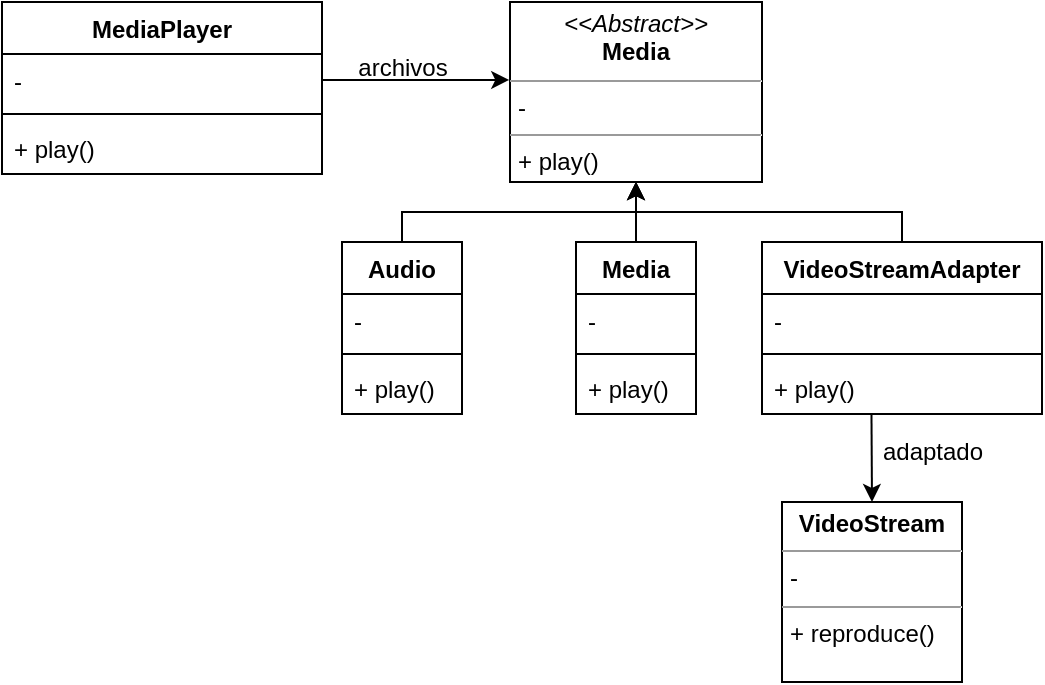 <mxfile version="21.7.5" type="device">
  <diagram name="Page-1" id="sQHGHWiicakNIIWObKTy">
    <mxGraphModel dx="754" dy="376" grid="1" gridSize="10" guides="1" tooltips="1" connect="1" arrows="1" fold="1" page="1" pageScale="1" pageWidth="827" pageHeight="1169" math="0" shadow="0">
      <root>
        <mxCell id="0" />
        <mxCell id="1" parent="0" />
        <mxCell id="L0vzk5gWb8W4wOG7v92n-1" value="MediaPlayer" style="swimlane;fontStyle=1;align=center;verticalAlign=top;childLayout=stackLayout;horizontal=1;startSize=26;horizontalStack=0;resizeParent=1;resizeParentMax=0;resizeLast=0;collapsible=1;marginBottom=0;whiteSpace=wrap;html=1;" vertex="1" parent="1">
          <mxGeometry x="80" y="360" width="160" height="86" as="geometry" />
        </mxCell>
        <mxCell id="L0vzk5gWb8W4wOG7v92n-2" value="-" style="text;strokeColor=none;fillColor=none;align=left;verticalAlign=top;spacingLeft=4;spacingRight=4;overflow=hidden;rotatable=0;points=[[0,0.5],[1,0.5]];portConstraint=eastwest;whiteSpace=wrap;html=1;" vertex="1" parent="L0vzk5gWb8W4wOG7v92n-1">
          <mxGeometry y="26" width="160" height="26" as="geometry" />
        </mxCell>
        <mxCell id="L0vzk5gWb8W4wOG7v92n-3" value="" style="line;strokeWidth=1;fillColor=none;align=left;verticalAlign=middle;spacingTop=-1;spacingLeft=3;spacingRight=3;rotatable=0;labelPosition=right;points=[];portConstraint=eastwest;strokeColor=inherit;" vertex="1" parent="L0vzk5gWb8W4wOG7v92n-1">
          <mxGeometry y="52" width="160" height="8" as="geometry" />
        </mxCell>
        <mxCell id="L0vzk5gWb8W4wOG7v92n-4" value="+ play()" style="text;strokeColor=none;fillColor=none;align=left;verticalAlign=top;spacingLeft=4;spacingRight=4;overflow=hidden;rotatable=0;points=[[0,0.5],[1,0.5]];portConstraint=eastwest;whiteSpace=wrap;html=1;" vertex="1" parent="L0vzk5gWb8W4wOG7v92n-1">
          <mxGeometry y="60" width="160" height="26" as="geometry" />
        </mxCell>
        <mxCell id="L0vzk5gWb8W4wOG7v92n-9" value="Audio" style="swimlane;fontStyle=1;align=center;verticalAlign=top;childLayout=stackLayout;horizontal=1;startSize=26;horizontalStack=0;resizeParent=1;resizeParentMax=0;resizeLast=0;collapsible=1;marginBottom=0;whiteSpace=wrap;html=1;" vertex="1" parent="1">
          <mxGeometry x="250" y="480" width="60" height="86" as="geometry" />
        </mxCell>
        <mxCell id="L0vzk5gWb8W4wOG7v92n-10" value="-" style="text;strokeColor=none;fillColor=none;align=left;verticalAlign=top;spacingLeft=4;spacingRight=4;overflow=hidden;rotatable=0;points=[[0,0.5],[1,0.5]];portConstraint=eastwest;whiteSpace=wrap;html=1;" vertex="1" parent="L0vzk5gWb8W4wOG7v92n-9">
          <mxGeometry y="26" width="60" height="26" as="geometry" />
        </mxCell>
        <mxCell id="L0vzk5gWb8W4wOG7v92n-11" value="" style="line;strokeWidth=1;fillColor=none;align=left;verticalAlign=middle;spacingTop=-1;spacingLeft=3;spacingRight=3;rotatable=0;labelPosition=right;points=[];portConstraint=eastwest;strokeColor=inherit;" vertex="1" parent="L0vzk5gWb8W4wOG7v92n-9">
          <mxGeometry y="52" width="60" height="8" as="geometry" />
        </mxCell>
        <mxCell id="L0vzk5gWb8W4wOG7v92n-12" value="+ play()" style="text;strokeColor=none;fillColor=none;align=left;verticalAlign=top;spacingLeft=4;spacingRight=4;overflow=hidden;rotatable=0;points=[[0,0.5],[1,0.5]];portConstraint=eastwest;whiteSpace=wrap;html=1;" vertex="1" parent="L0vzk5gWb8W4wOG7v92n-9">
          <mxGeometry y="60" width="60" height="26" as="geometry" />
        </mxCell>
        <mxCell id="L0vzk5gWb8W4wOG7v92n-13" value="Media" style="swimlane;fontStyle=1;align=center;verticalAlign=top;childLayout=stackLayout;horizontal=1;startSize=26;horizontalStack=0;resizeParent=1;resizeParentMax=0;resizeLast=0;collapsible=1;marginBottom=0;whiteSpace=wrap;html=1;" vertex="1" parent="1">
          <mxGeometry x="367" y="480" width="60" height="86" as="geometry" />
        </mxCell>
        <mxCell id="L0vzk5gWb8W4wOG7v92n-14" value="-" style="text;strokeColor=none;fillColor=none;align=left;verticalAlign=top;spacingLeft=4;spacingRight=4;overflow=hidden;rotatable=0;points=[[0,0.5],[1,0.5]];portConstraint=eastwest;whiteSpace=wrap;html=1;" vertex="1" parent="L0vzk5gWb8W4wOG7v92n-13">
          <mxGeometry y="26" width="60" height="26" as="geometry" />
        </mxCell>
        <mxCell id="L0vzk5gWb8W4wOG7v92n-15" value="" style="line;strokeWidth=1;fillColor=none;align=left;verticalAlign=middle;spacingTop=-1;spacingLeft=3;spacingRight=3;rotatable=0;labelPosition=right;points=[];portConstraint=eastwest;strokeColor=inherit;" vertex="1" parent="L0vzk5gWb8W4wOG7v92n-13">
          <mxGeometry y="52" width="60" height="8" as="geometry" />
        </mxCell>
        <mxCell id="L0vzk5gWb8W4wOG7v92n-16" value="+ play()" style="text;strokeColor=none;fillColor=none;align=left;verticalAlign=top;spacingLeft=4;spacingRight=4;overflow=hidden;rotatable=0;points=[[0,0.5],[1,0.5]];portConstraint=eastwest;whiteSpace=wrap;html=1;" vertex="1" parent="L0vzk5gWb8W4wOG7v92n-13">
          <mxGeometry y="60" width="60" height="26" as="geometry" />
        </mxCell>
        <mxCell id="L0vzk5gWb8W4wOG7v92n-17" value="&lt;p style=&quot;margin:0px;margin-top:4px;text-align:center;&quot;&gt;&lt;i&gt;&amp;lt;&amp;lt;Abstract&amp;gt;&amp;gt;&lt;/i&gt;&lt;br&gt;&lt;b&gt;Media&lt;/b&gt;&lt;/p&gt;&lt;hr size=&quot;1&quot;&gt;&lt;p style=&quot;margin:0px;margin-left:4px;&quot;&gt;-&lt;/p&gt;&lt;hr size=&quot;1&quot;&gt;&lt;p style=&quot;margin:0px;margin-left:4px;&quot;&gt;+ play()&lt;br&gt;&lt;/p&gt;" style="verticalAlign=top;align=left;overflow=fill;fontSize=12;fontFamily=Helvetica;html=1;whiteSpace=wrap;" vertex="1" parent="1">
          <mxGeometry x="334" y="360" width="126" height="90" as="geometry" />
        </mxCell>
        <mxCell id="L0vzk5gWb8W4wOG7v92n-18" value="&lt;p style=&quot;margin:0px;margin-top:4px;text-align:center;&quot;&gt;&lt;b&gt;VideoStream&lt;/b&gt;&lt;/p&gt;&lt;hr size=&quot;1&quot;&gt;&lt;p style=&quot;margin:0px;margin-left:4px;&quot;&gt;-&lt;/p&gt;&lt;hr size=&quot;1&quot;&gt;&lt;p style=&quot;margin:0px;margin-left:4px;&quot;&gt;+ reproduce()&lt;/p&gt;" style="verticalAlign=top;align=left;overflow=fill;fontSize=12;fontFamily=Helvetica;html=1;whiteSpace=wrap;" vertex="1" parent="1">
          <mxGeometry x="470" y="610" width="90" height="90" as="geometry" />
        </mxCell>
        <mxCell id="L0vzk5gWb8W4wOG7v92n-20" value="VideoStreamAdapter" style="swimlane;fontStyle=1;align=center;verticalAlign=top;childLayout=stackLayout;horizontal=1;startSize=26;horizontalStack=0;resizeParent=1;resizeParentMax=0;resizeLast=0;collapsible=1;marginBottom=0;whiteSpace=wrap;html=1;" vertex="1" parent="1">
          <mxGeometry x="460" y="480" width="140" height="86" as="geometry" />
        </mxCell>
        <mxCell id="L0vzk5gWb8W4wOG7v92n-21" value="-" style="text;strokeColor=none;fillColor=none;align=left;verticalAlign=top;spacingLeft=4;spacingRight=4;overflow=hidden;rotatable=0;points=[[0,0.5],[1,0.5]];portConstraint=eastwest;whiteSpace=wrap;html=1;" vertex="1" parent="L0vzk5gWb8W4wOG7v92n-20">
          <mxGeometry y="26" width="140" height="26" as="geometry" />
        </mxCell>
        <mxCell id="L0vzk5gWb8W4wOG7v92n-22" value="" style="line;strokeWidth=1;fillColor=none;align=left;verticalAlign=middle;spacingTop=-1;spacingLeft=3;spacingRight=3;rotatable=0;labelPosition=right;points=[];portConstraint=eastwest;strokeColor=inherit;" vertex="1" parent="L0vzk5gWb8W4wOG7v92n-20">
          <mxGeometry y="52" width="140" height="8" as="geometry" />
        </mxCell>
        <mxCell id="L0vzk5gWb8W4wOG7v92n-23" value="+ play()" style="text;strokeColor=none;fillColor=none;align=left;verticalAlign=top;spacingLeft=4;spacingRight=4;overflow=hidden;rotatable=0;points=[[0,0.5],[1,0.5]];portConstraint=eastwest;whiteSpace=wrap;html=1;" vertex="1" parent="L0vzk5gWb8W4wOG7v92n-20">
          <mxGeometry y="60" width="140" height="26" as="geometry" />
        </mxCell>
        <mxCell id="L0vzk5gWb8W4wOG7v92n-24" value="" style="endArrow=classic;html=1;rounded=0;exitX=0.5;exitY=0;exitDx=0;exitDy=0;entryX=0.5;entryY=1;entryDx=0;entryDy=0;edgeStyle=orthogonalEdgeStyle;" edge="1" parent="1" source="L0vzk5gWb8W4wOG7v92n-9" target="L0vzk5gWb8W4wOG7v92n-17">
          <mxGeometry width="50" height="50" relative="1" as="geometry">
            <mxPoint x="750" y="520" as="sourcePoint" />
            <mxPoint x="800" y="470" as="targetPoint" />
          </mxGeometry>
        </mxCell>
        <mxCell id="L0vzk5gWb8W4wOG7v92n-25" value="" style="endArrow=classic;html=1;rounded=0;entryX=0.5;entryY=1;entryDx=0;entryDy=0;exitX=0.5;exitY=0;exitDx=0;exitDy=0;" edge="1" parent="1" source="L0vzk5gWb8W4wOG7v92n-13" target="L0vzk5gWb8W4wOG7v92n-17">
          <mxGeometry width="50" height="50" relative="1" as="geometry">
            <mxPoint x="470" y="540" as="sourcePoint" />
            <mxPoint x="520" y="490" as="targetPoint" />
          </mxGeometry>
        </mxCell>
        <mxCell id="L0vzk5gWb8W4wOG7v92n-26" value="" style="endArrow=classic;html=1;rounded=0;entryX=0.5;entryY=1;entryDx=0;entryDy=0;exitX=0.5;exitY=0;exitDx=0;exitDy=0;edgeStyle=orthogonalEdgeStyle;" edge="1" parent="1" source="L0vzk5gWb8W4wOG7v92n-20" target="L0vzk5gWb8W4wOG7v92n-17">
          <mxGeometry width="50" height="50" relative="1" as="geometry">
            <mxPoint x="440" y="490" as="sourcePoint" />
            <mxPoint x="440" y="458" as="targetPoint" />
          </mxGeometry>
        </mxCell>
        <mxCell id="L0vzk5gWb8W4wOG7v92n-27" value="" style="endArrow=classic;html=1;rounded=0;entryX=0.5;entryY=0;entryDx=0;entryDy=0;exitX=0.391;exitY=1.004;exitDx=0;exitDy=0;exitPerimeter=0;" edge="1" parent="1" source="L0vzk5gWb8W4wOG7v92n-23" target="L0vzk5gWb8W4wOG7v92n-18">
          <mxGeometry width="50" height="50" relative="1" as="geometry">
            <mxPoint x="550" y="580" as="sourcePoint" />
            <mxPoint x="520" y="490" as="targetPoint" />
          </mxGeometry>
        </mxCell>
        <mxCell id="L0vzk5gWb8W4wOG7v92n-28" value="adaptado" style="text;html=1;align=center;verticalAlign=middle;resizable=0;points=[];autosize=1;strokeColor=none;fillColor=none;" vertex="1" parent="1">
          <mxGeometry x="510" y="570" width="70" height="30" as="geometry" />
        </mxCell>
        <mxCell id="L0vzk5gWb8W4wOG7v92n-29" value="" style="endArrow=classic;html=1;rounded=0;exitX=1;exitY=0.5;exitDx=0;exitDy=0;entryX=-0.003;entryY=0.433;entryDx=0;entryDy=0;entryPerimeter=0;" edge="1" parent="1" source="L0vzk5gWb8W4wOG7v92n-2" target="L0vzk5gWb8W4wOG7v92n-17">
          <mxGeometry width="50" height="50" relative="1" as="geometry">
            <mxPoint x="400" y="480" as="sourcePoint" />
            <mxPoint x="450" y="430" as="targetPoint" />
          </mxGeometry>
        </mxCell>
        <mxCell id="L0vzk5gWb8W4wOG7v92n-30" value="archivos" style="text;html=1;align=center;verticalAlign=middle;resizable=0;points=[];autosize=1;strokeColor=none;fillColor=none;" vertex="1" parent="1">
          <mxGeometry x="245" y="378" width="70" height="30" as="geometry" />
        </mxCell>
      </root>
    </mxGraphModel>
  </diagram>
</mxfile>
